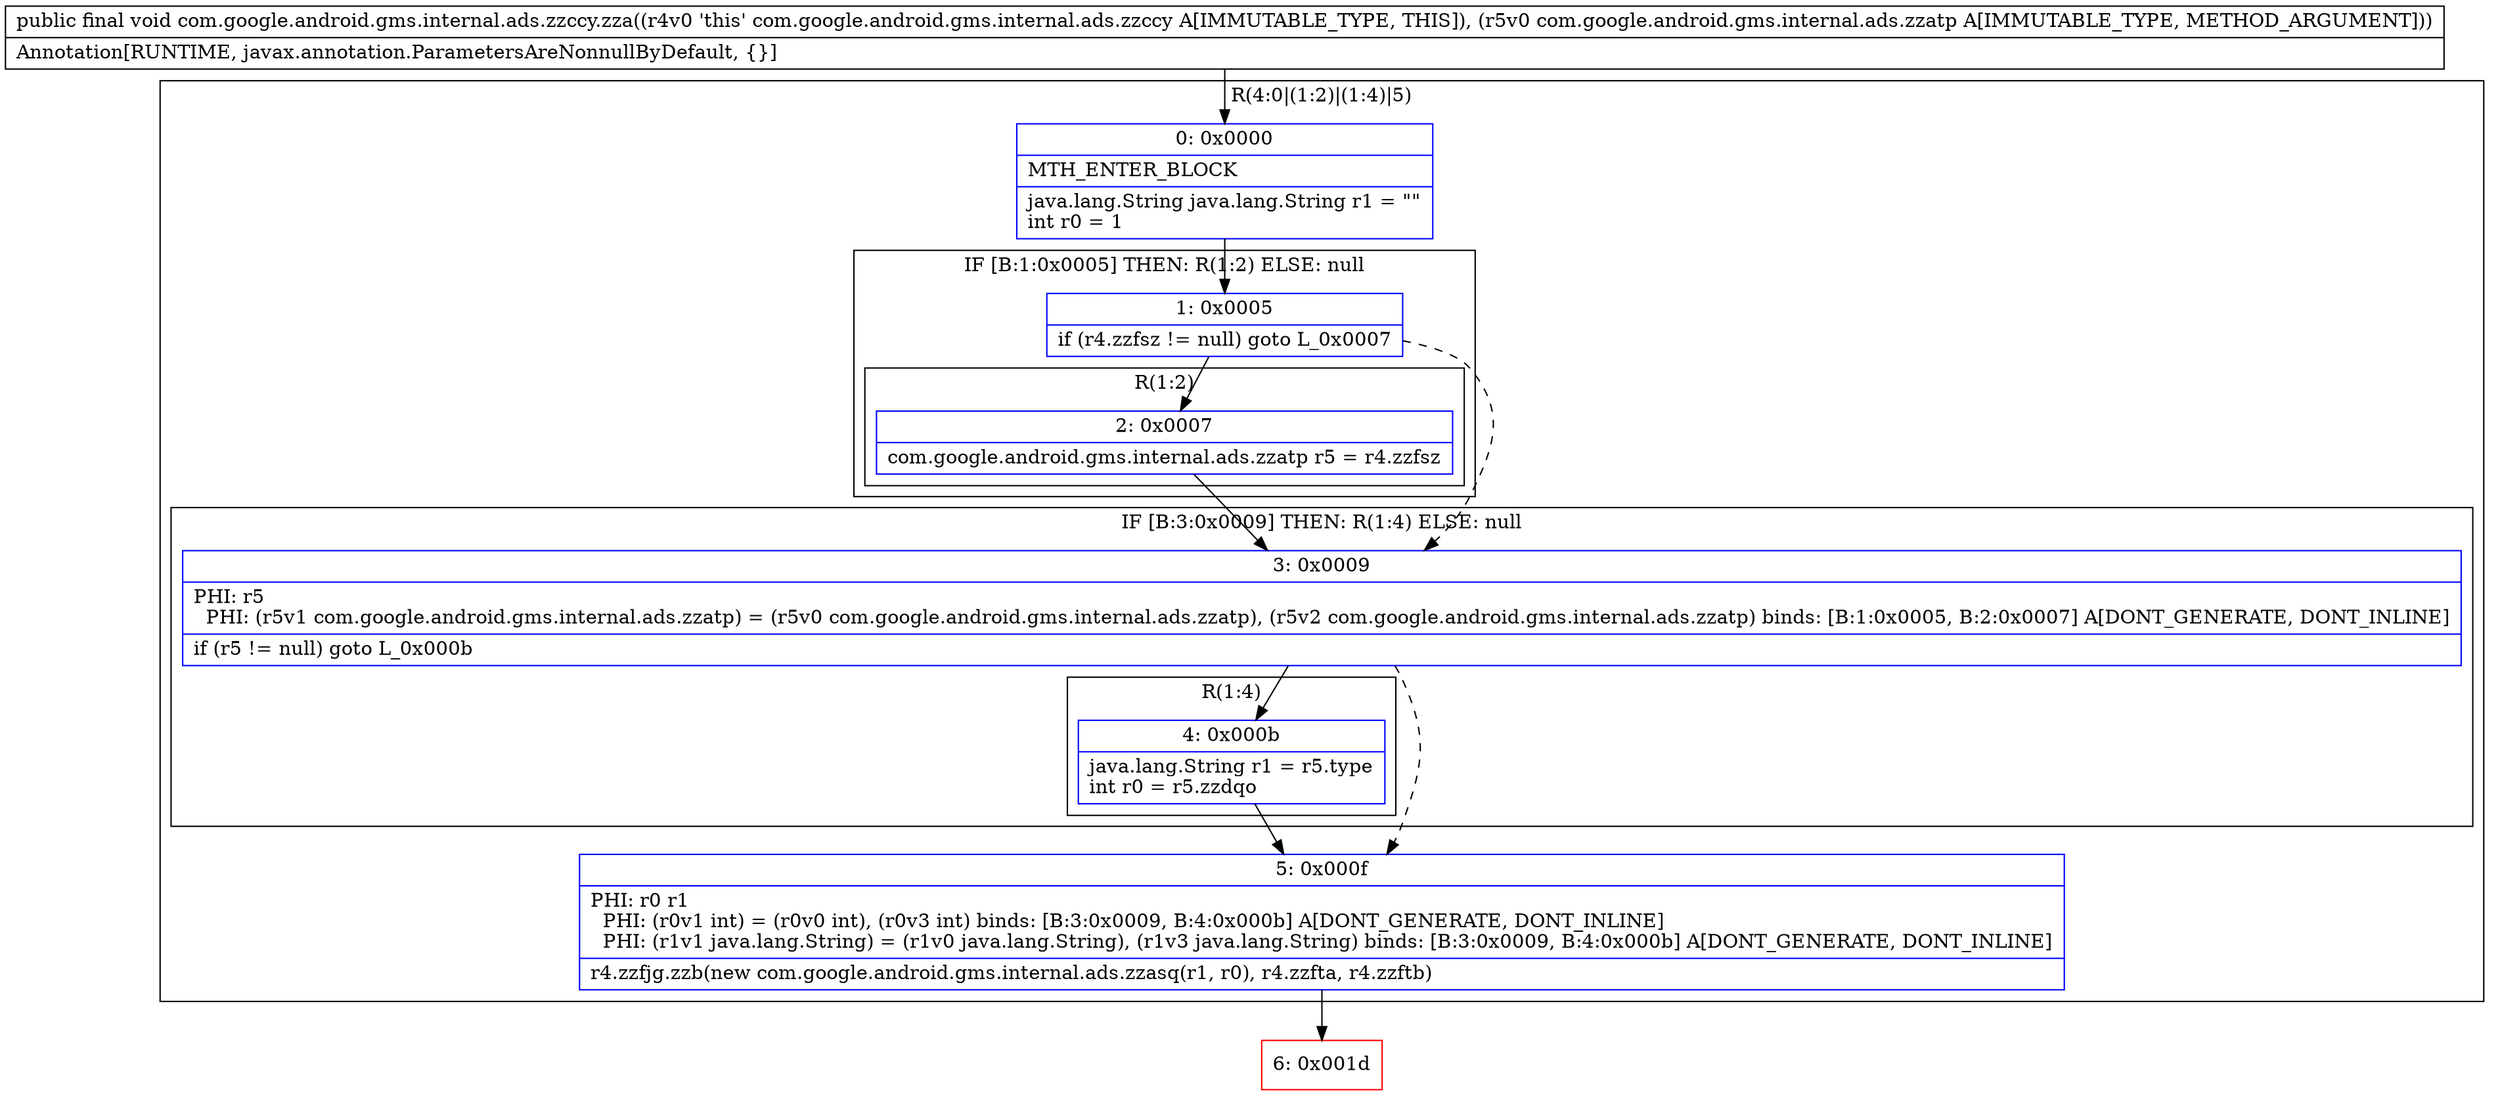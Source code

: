 digraph "CFG forcom.google.android.gms.internal.ads.zzccy.zza(Lcom\/google\/android\/gms\/internal\/ads\/zzatp;)V" {
subgraph cluster_Region_427566898 {
label = "R(4:0|(1:2)|(1:4)|5)";
node [shape=record,color=blue];
Node_0 [shape=record,label="{0\:\ 0x0000|MTH_ENTER_BLOCK\l|java.lang.String java.lang.String r1 = \"\"\lint r0 = 1\l}"];
subgraph cluster_IfRegion_698715305 {
label = "IF [B:1:0x0005] THEN: R(1:2) ELSE: null";
node [shape=record,color=blue];
Node_1 [shape=record,label="{1\:\ 0x0005|if (r4.zzfsz != null) goto L_0x0007\l}"];
subgraph cluster_Region_1368943384 {
label = "R(1:2)";
node [shape=record,color=blue];
Node_2 [shape=record,label="{2\:\ 0x0007|com.google.android.gms.internal.ads.zzatp r5 = r4.zzfsz\l}"];
}
}
subgraph cluster_IfRegion_1073839620 {
label = "IF [B:3:0x0009] THEN: R(1:4) ELSE: null";
node [shape=record,color=blue];
Node_3 [shape=record,label="{3\:\ 0x0009|PHI: r5 \l  PHI: (r5v1 com.google.android.gms.internal.ads.zzatp) = (r5v0 com.google.android.gms.internal.ads.zzatp), (r5v2 com.google.android.gms.internal.ads.zzatp) binds: [B:1:0x0005, B:2:0x0007] A[DONT_GENERATE, DONT_INLINE]\l|if (r5 != null) goto L_0x000b\l}"];
subgraph cluster_Region_1068877736 {
label = "R(1:4)";
node [shape=record,color=blue];
Node_4 [shape=record,label="{4\:\ 0x000b|java.lang.String r1 = r5.type\lint r0 = r5.zzdqo\l}"];
}
}
Node_5 [shape=record,label="{5\:\ 0x000f|PHI: r0 r1 \l  PHI: (r0v1 int) = (r0v0 int), (r0v3 int) binds: [B:3:0x0009, B:4:0x000b] A[DONT_GENERATE, DONT_INLINE]\l  PHI: (r1v1 java.lang.String) = (r1v0 java.lang.String), (r1v3 java.lang.String) binds: [B:3:0x0009, B:4:0x000b] A[DONT_GENERATE, DONT_INLINE]\l|r4.zzfjg.zzb(new com.google.android.gms.internal.ads.zzasq(r1, r0), r4.zzfta, r4.zzftb)\l}"];
}
Node_6 [shape=record,color=red,label="{6\:\ 0x001d}"];
MethodNode[shape=record,label="{public final void com.google.android.gms.internal.ads.zzccy.zza((r4v0 'this' com.google.android.gms.internal.ads.zzccy A[IMMUTABLE_TYPE, THIS]), (r5v0 com.google.android.gms.internal.ads.zzatp A[IMMUTABLE_TYPE, METHOD_ARGUMENT]))  | Annotation[RUNTIME, javax.annotation.ParametersAreNonnullByDefault, \{\}]\l}"];
MethodNode -> Node_0;
Node_0 -> Node_1;
Node_1 -> Node_2;
Node_1 -> Node_3[style=dashed];
Node_2 -> Node_3;
Node_3 -> Node_4;
Node_3 -> Node_5[style=dashed];
Node_4 -> Node_5;
Node_5 -> Node_6;
}

